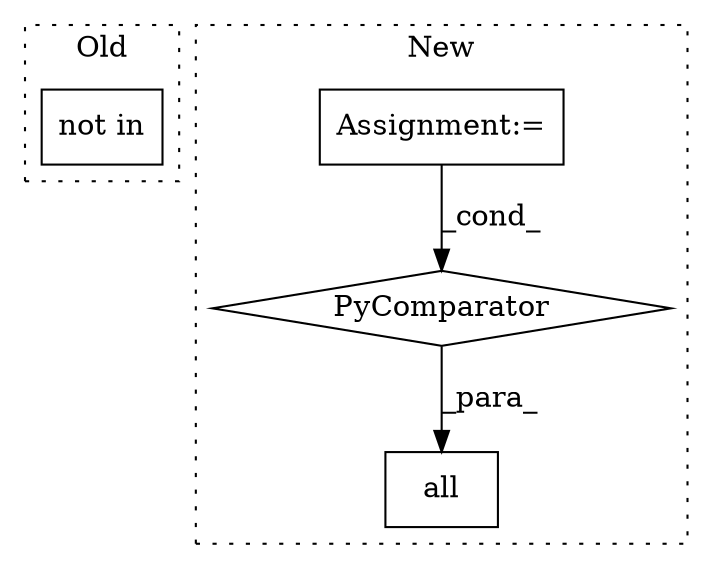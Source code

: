 digraph G {
subgraph cluster0 {
1 [label="not in" a="108" s="28360" l="29" shape="box"];
label = "Old";
style="dotted";
}
subgraph cluster1 {
2 [label="all" a="32" s="28353,28505" l="15,-3" shape="box"];
3 [label="PyComparator" a="113" s="28466" l="33" shape="diamond"];
4 [label="Assignment:=" a="7" s="28466" l="33" shape="box"];
label = "New";
style="dotted";
}
3 -> 2 [label="_para_"];
4 -> 3 [label="_cond_"];
}